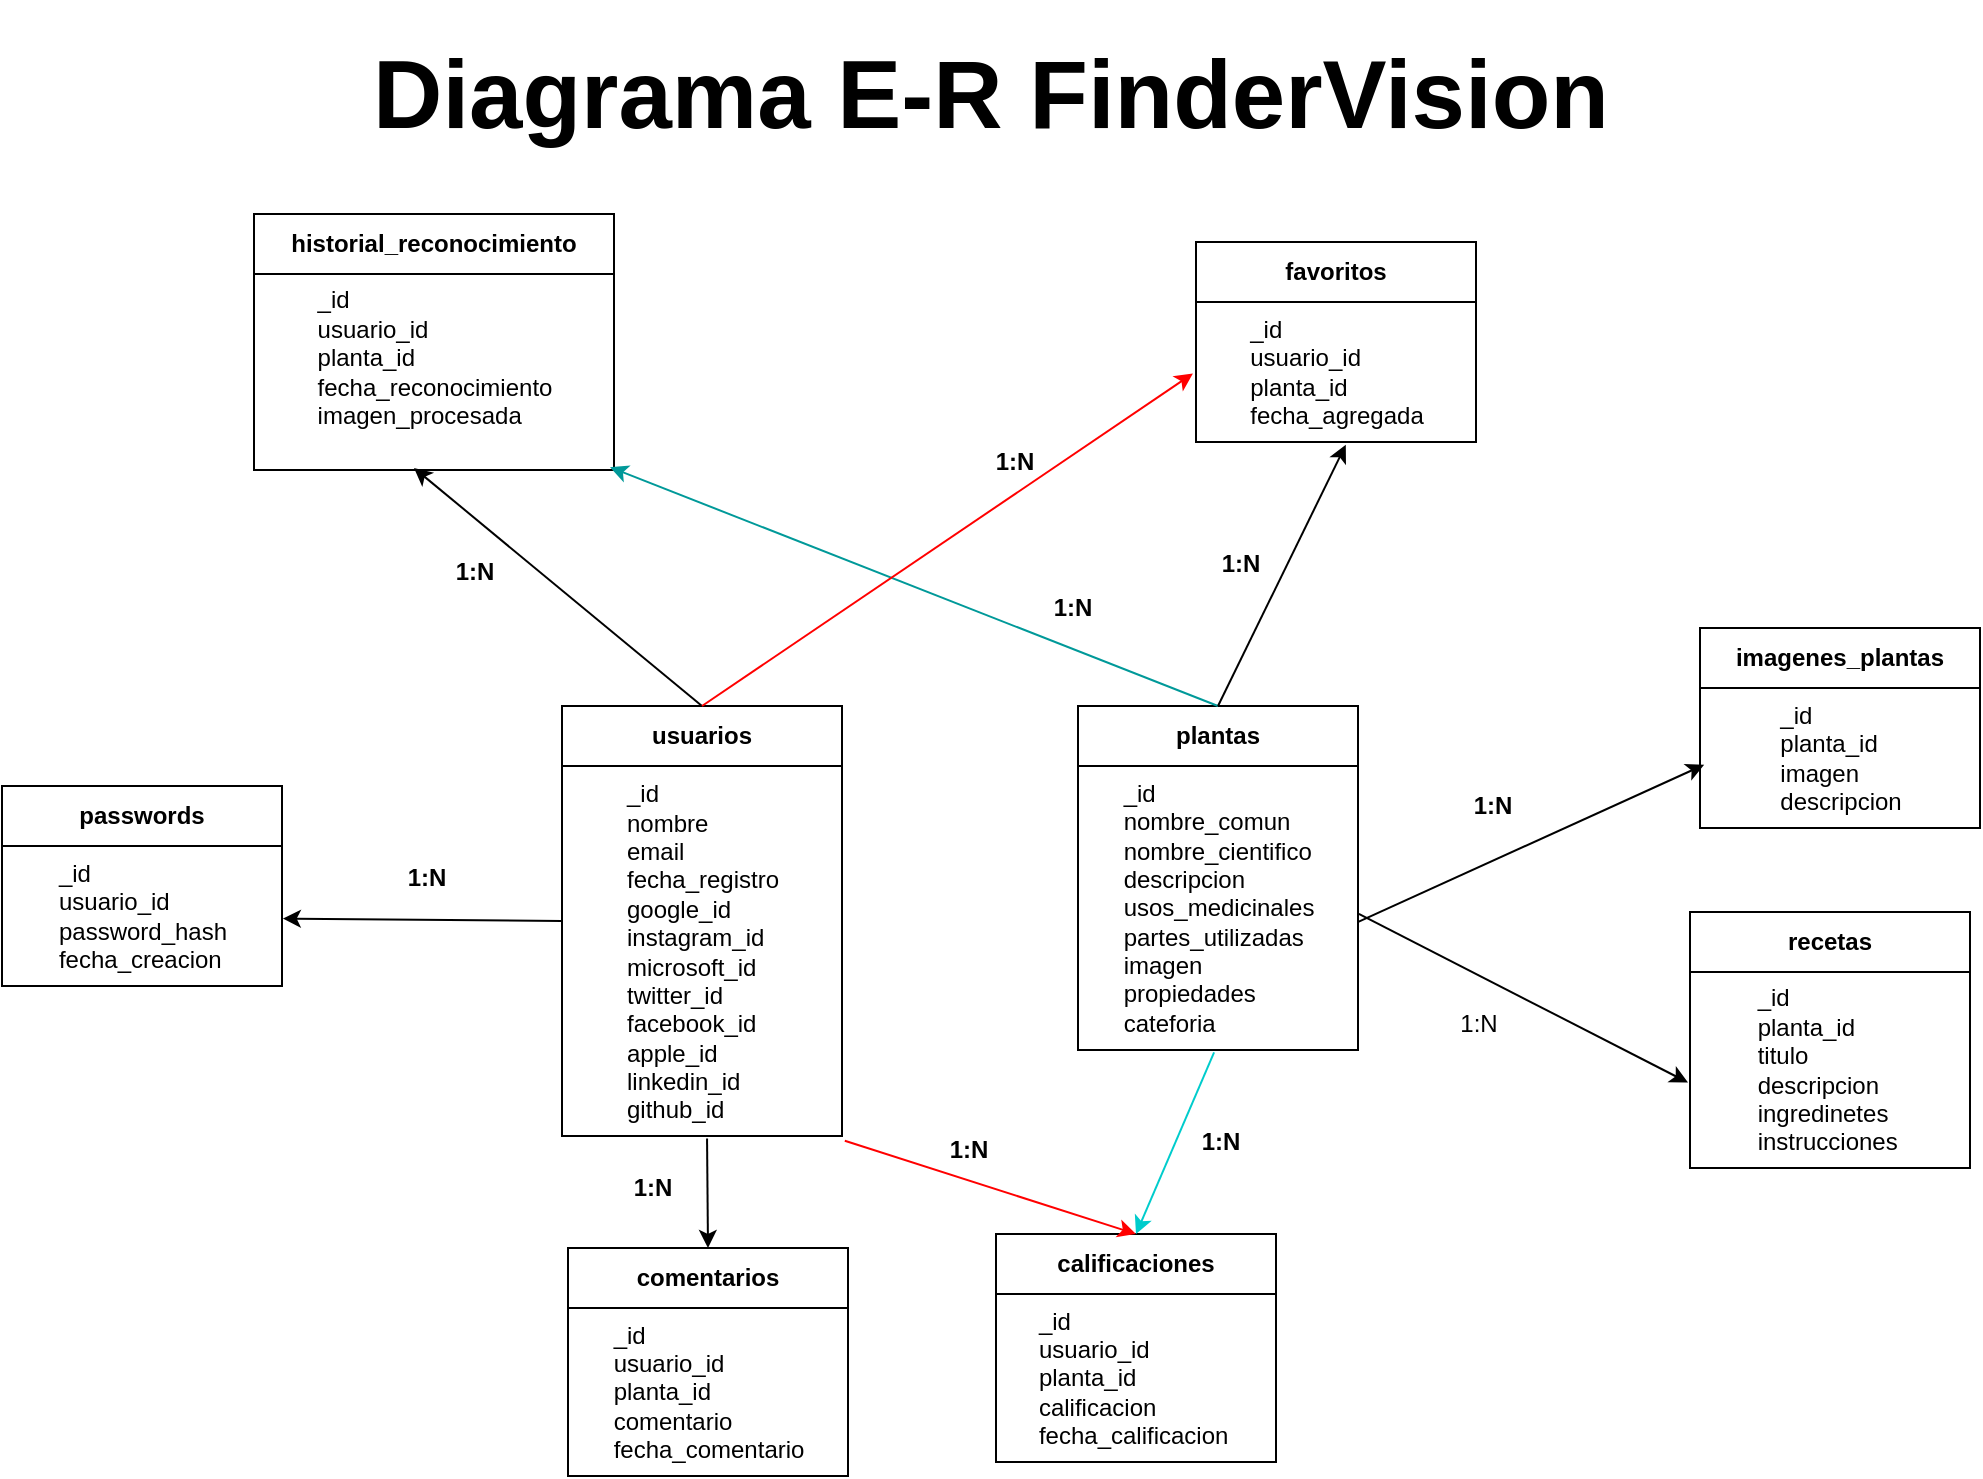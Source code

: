 <mxfile version="25.0.1">
  <diagram name="Página-1" id="AjI5vBb1zIF41vyIuVij">
    <mxGraphModel dx="2325" dy="1362" grid="0" gridSize="10" guides="1" tooltips="1" connect="1" arrows="1" fold="1" page="1" pageScale="1" pageWidth="827" pageHeight="1169" math="0" shadow="0">
      <root>
        <mxCell id="0" />
        <mxCell id="1" parent="0" />
        <mxCell id="RPCitLqgNaNCHsLFUcEl-5" value="&lt;b&gt;usuarios&lt;/b&gt;" style="swimlane;fontStyle=0;childLayout=stackLayout;horizontal=1;startSize=30;horizontalStack=0;resizeParent=1;resizeParentMax=0;resizeLast=0;collapsible=1;marginBottom=0;whiteSpace=wrap;html=1;" vertex="1" parent="1">
          <mxGeometry x="199" y="418" width="140" height="215" as="geometry" />
        </mxCell>
        <mxCell id="RPCitLqgNaNCHsLFUcEl-43" value="&lt;div style=&quot;text-align: justify;&quot;&gt;&lt;span style=&quot;background-color: initial;&quot;&gt;_id&lt;/span&gt;&lt;/div&gt;&lt;div style=&quot;text-align: justify;&quot;&gt;nombre&lt;/div&gt;&lt;div style=&quot;text-align: justify;&quot;&gt;email&lt;/div&gt;&lt;div style=&quot;text-align: justify;&quot;&gt;fecha_registro&lt;/div&gt;&lt;div style=&quot;text-align: justify;&quot;&gt;google_id&lt;/div&gt;&lt;div style=&quot;text-align: justify;&quot;&gt;instagram_id&lt;/div&gt;&lt;div style=&quot;text-align: justify;&quot;&gt;microsoft_id&lt;/div&gt;&lt;div style=&quot;text-align: justify;&quot;&gt;twitter_id&lt;/div&gt;&lt;div style=&quot;text-align: justify;&quot;&gt;facebook_id&lt;/div&gt;&lt;div style=&quot;text-align: justify;&quot;&gt;apple_id&lt;/div&gt;&lt;div style=&quot;text-align: justify;&quot;&gt;linkedin_id&lt;/div&gt;&lt;div style=&quot;text-align: justify;&quot;&gt;github_id&lt;/div&gt;" style="text;html=1;align=center;verticalAlign=middle;resizable=0;points=[];autosize=1;strokeColor=none;fillColor=none;" vertex="1" parent="RPCitLqgNaNCHsLFUcEl-5">
          <mxGeometry y="30" width="140" height="185" as="geometry" />
        </mxCell>
        <mxCell id="RPCitLqgNaNCHsLFUcEl-9" value="&lt;b&gt;plantas&lt;/b&gt;" style="swimlane;fontStyle=0;childLayout=stackLayout;horizontal=1;startSize=30;horizontalStack=0;resizeParent=1;resizeParentMax=0;resizeLast=0;collapsible=1;marginBottom=0;whiteSpace=wrap;html=1;" vertex="1" parent="1">
          <mxGeometry x="457" y="418" width="140" height="172" as="geometry" />
        </mxCell>
        <mxCell id="RPCitLqgNaNCHsLFUcEl-48" value="&lt;div style=&quot;text-align: justify;&quot;&gt;&lt;span style=&quot;background-color: initial;&quot;&gt;_id&lt;/span&gt;&lt;/div&gt;&lt;div style=&quot;text-align: justify;&quot;&gt;nombre_comun&lt;/div&gt;&lt;div style=&quot;text-align: justify;&quot;&gt;nombre_cientifico&lt;/div&gt;&lt;div style=&quot;text-align: justify;&quot;&gt;descripcion&lt;/div&gt;&lt;div style=&quot;text-align: justify;&quot;&gt;usos_medicinales&lt;/div&gt;&lt;div style=&quot;text-align: justify;&quot;&gt;partes_utilizadas&lt;/div&gt;&lt;div style=&quot;text-align: justify;&quot;&gt;imagen&lt;/div&gt;&lt;div style=&quot;text-align: justify;&quot;&gt;propiedades&lt;/div&gt;&lt;div style=&quot;text-align: justify;&quot;&gt;cateforia&lt;/div&gt;" style="text;html=1;align=center;verticalAlign=middle;resizable=0;points=[];autosize=1;strokeColor=none;fillColor=none;" vertex="1" parent="RPCitLqgNaNCHsLFUcEl-9">
          <mxGeometry y="30" width="140" height="142" as="geometry" />
        </mxCell>
        <mxCell id="RPCitLqgNaNCHsLFUcEl-15" value="&lt;b&gt;historial_reconocimiento&lt;/b&gt;" style="swimlane;fontStyle=0;childLayout=stackLayout;horizontal=1;startSize=30;horizontalStack=0;resizeParent=1;resizeParentMax=0;resizeLast=0;collapsible=1;marginBottom=0;whiteSpace=wrap;html=1;" vertex="1" parent="1">
          <mxGeometry x="45" y="172" width="180" height="128" as="geometry" />
        </mxCell>
        <mxCell id="RPCitLqgNaNCHsLFUcEl-45" value="&lt;div style=&quot;text-align: justify;&quot;&gt;&lt;span style=&quot;background-color: initial;&quot;&gt;_id&lt;/span&gt;&lt;/div&gt;&lt;div style=&quot;text-align: justify;&quot;&gt;usuario_id&lt;/div&gt;&lt;div style=&quot;text-align: justify;&quot;&gt;planta_id&lt;/div&gt;&lt;div style=&quot;text-align: justify;&quot;&gt;fecha_reconocimiento&lt;/div&gt;&lt;div style=&quot;text-align: justify;&quot;&gt;imagen_procesada&lt;/div&gt;&lt;div style=&quot;text-align: justify;&quot;&gt;&lt;br&gt;&lt;/div&gt;" style="text;html=1;align=center;verticalAlign=middle;resizable=0;points=[];autosize=1;strokeColor=none;fillColor=none;" vertex="1" parent="RPCitLqgNaNCHsLFUcEl-15">
          <mxGeometry y="30" width="180" height="98" as="geometry" />
        </mxCell>
        <mxCell id="RPCitLqgNaNCHsLFUcEl-19" value="&lt;b&gt;comentarios&lt;/b&gt;" style="swimlane;fontStyle=0;childLayout=stackLayout;horizontal=1;startSize=30;horizontalStack=0;resizeParent=1;resizeParentMax=0;resizeLast=0;collapsible=1;marginBottom=0;whiteSpace=wrap;html=1;" vertex="1" parent="1">
          <mxGeometry x="202" y="689" width="140" height="114" as="geometry" />
        </mxCell>
        <mxCell id="RPCitLqgNaNCHsLFUcEl-46" value="&lt;div style=&quot;text-align: justify;&quot;&gt;&lt;span style=&quot;background-color: initial;&quot;&gt;_id&lt;/span&gt;&lt;/div&gt;&lt;div style=&quot;text-align: justify;&quot;&gt;usuario_id&lt;/div&gt;&lt;div style=&quot;text-align: justify;&quot;&gt;planta_id&lt;/div&gt;&lt;div style=&quot;text-align: justify;&quot;&gt;comentario&lt;/div&gt;&lt;div style=&quot;text-align: justify;&quot;&gt;fecha_comentario&lt;/div&gt;" style="text;html=1;align=center;verticalAlign=middle;resizable=0;points=[];autosize=1;strokeColor=none;fillColor=none;" vertex="1" parent="RPCitLqgNaNCHsLFUcEl-19">
          <mxGeometry y="30" width="140" height="84" as="geometry" />
        </mxCell>
        <mxCell id="RPCitLqgNaNCHsLFUcEl-23" value="&lt;b&gt;calificaciones&lt;/b&gt;" style="swimlane;fontStyle=0;childLayout=stackLayout;horizontal=1;startSize=30;horizontalStack=0;resizeParent=1;resizeParentMax=0;resizeLast=0;collapsible=1;marginBottom=0;whiteSpace=wrap;html=1;" vertex="1" parent="1">
          <mxGeometry x="416" y="682" width="140" height="114" as="geometry" />
        </mxCell>
        <mxCell id="RPCitLqgNaNCHsLFUcEl-49" value="&lt;div style=&quot;text-align: justify;&quot;&gt;&lt;span style=&quot;background-color: initial;&quot;&gt;_id&lt;/span&gt;&lt;/div&gt;&lt;div style=&quot;text-align: justify;&quot;&gt;usuario_id&lt;/div&gt;&lt;div style=&quot;text-align: justify;&quot;&gt;planta_id&lt;/div&gt;&lt;div style=&quot;text-align: justify;&quot;&gt;calificacion&lt;/div&gt;&lt;div style=&quot;text-align: justify;&quot;&gt;fecha_calificacion&amp;nbsp;&lt;/div&gt;" style="text;html=1;align=center;verticalAlign=middle;resizable=0;points=[];autosize=1;strokeColor=none;fillColor=none;" vertex="1" parent="RPCitLqgNaNCHsLFUcEl-23">
          <mxGeometry y="30" width="140" height="84" as="geometry" />
        </mxCell>
        <mxCell id="RPCitLqgNaNCHsLFUcEl-27" value="&lt;b&gt;favoritos&lt;/b&gt;" style="swimlane;fontStyle=0;childLayout=stackLayout;horizontal=1;startSize=30;horizontalStack=0;resizeParent=1;resizeParentMax=0;resizeLast=0;collapsible=1;marginBottom=0;whiteSpace=wrap;html=1;" vertex="1" parent="1">
          <mxGeometry x="516" y="186" width="140" height="100" as="geometry" />
        </mxCell>
        <mxCell id="RPCitLqgNaNCHsLFUcEl-50" value="&lt;div style=&quot;text-align: justify;&quot;&gt;&lt;span style=&quot;background-color: initial;&quot;&gt;_id&lt;/span&gt;&lt;/div&gt;&lt;div style=&quot;text-align: justify;&quot;&gt;usuario_id&lt;/div&gt;&lt;div style=&quot;text-align: justify;&quot;&gt;planta_id&lt;/div&gt;&lt;div style=&quot;text-align: justify;&quot;&gt;fecha_agregada&lt;/div&gt;" style="text;html=1;align=center;verticalAlign=middle;resizable=0;points=[];autosize=1;strokeColor=none;fillColor=none;" vertex="1" parent="RPCitLqgNaNCHsLFUcEl-27">
          <mxGeometry y="30" width="140" height="70" as="geometry" />
        </mxCell>
        <mxCell id="RPCitLqgNaNCHsLFUcEl-31" value="&lt;b&gt;recetas&lt;/b&gt;" style="swimlane;fontStyle=0;childLayout=stackLayout;horizontal=1;startSize=30;horizontalStack=0;resizeParent=1;resizeParentMax=0;resizeLast=0;collapsible=1;marginBottom=0;whiteSpace=wrap;html=1;" vertex="1" parent="1">
          <mxGeometry x="763" y="521" width="140" height="128" as="geometry" />
        </mxCell>
        <mxCell id="RPCitLqgNaNCHsLFUcEl-51" value="&lt;div style=&quot;text-align: justify;&quot;&gt;&lt;span style=&quot;background-color: initial;&quot;&gt;_id&lt;/span&gt;&lt;/div&gt;&lt;div style=&quot;text-align: justify;&quot;&gt;planta_id&lt;/div&gt;&lt;div style=&quot;text-align: justify;&quot;&gt;titulo&lt;/div&gt;&lt;div style=&quot;text-align: justify;&quot;&gt;descripcion&lt;/div&gt;&lt;div style=&quot;text-align: justify;&quot;&gt;ingredinetes&lt;/div&gt;&lt;div style=&quot;text-align: justify;&quot;&gt;instrucciones&amp;nbsp;&lt;/div&gt;" style="text;html=1;align=center;verticalAlign=middle;resizable=0;points=[];autosize=1;strokeColor=none;fillColor=none;" vertex="1" parent="RPCitLqgNaNCHsLFUcEl-31">
          <mxGeometry y="30" width="140" height="98" as="geometry" />
        </mxCell>
        <mxCell id="RPCitLqgNaNCHsLFUcEl-35" value="&lt;b&gt;imagenes_plantas&lt;/b&gt;" style="swimlane;fontStyle=0;childLayout=stackLayout;horizontal=1;startSize=30;horizontalStack=0;resizeParent=1;resizeParentMax=0;resizeLast=0;collapsible=1;marginBottom=0;whiteSpace=wrap;html=1;" vertex="1" parent="1">
          <mxGeometry x="768" y="379" width="140" height="100" as="geometry" />
        </mxCell>
        <mxCell id="RPCitLqgNaNCHsLFUcEl-52" value="&lt;div style=&quot;text-align: justify;&quot;&gt;&lt;span style=&quot;background-color: initial;&quot;&gt;_id&lt;/span&gt;&lt;/div&gt;&lt;div style=&quot;text-align: justify;&quot;&gt;planta_id&lt;/div&gt;&lt;div style=&quot;text-align: justify;&quot;&gt;imagen&amp;nbsp;&lt;/div&gt;&lt;div style=&quot;text-align: justify;&quot;&gt;descripcion&lt;/div&gt;" style="text;html=1;align=center;verticalAlign=middle;resizable=0;points=[];autosize=1;strokeColor=none;fillColor=none;" vertex="1" parent="RPCitLqgNaNCHsLFUcEl-35">
          <mxGeometry y="30" width="140" height="70" as="geometry" />
        </mxCell>
        <mxCell id="RPCitLqgNaNCHsLFUcEl-39" value="&lt;b&gt;passwords&lt;/b&gt;" style="swimlane;fontStyle=0;childLayout=stackLayout;horizontal=1;startSize=30;horizontalStack=0;resizeParent=1;resizeParentMax=0;resizeLast=0;collapsible=1;marginBottom=0;whiteSpace=wrap;html=1;" vertex="1" parent="1">
          <mxGeometry x="-81" y="458" width="140" height="100" as="geometry" />
        </mxCell>
        <mxCell id="RPCitLqgNaNCHsLFUcEl-44" value="&lt;div style=&quot;text-align: justify;&quot;&gt;&lt;span style=&quot;background-color: initial;&quot;&gt;_id&lt;/span&gt;&lt;/div&gt;&lt;div style=&quot;text-align: justify;&quot;&gt;usuario_id&lt;/div&gt;&lt;div style=&quot;text-align: justify;&quot;&gt;password_hash&lt;/div&gt;&lt;div style=&quot;text-align: justify;&quot;&gt;fecha_creacion&lt;/div&gt;" style="text;html=1;align=center;verticalAlign=middle;resizable=0;points=[];autosize=1;strokeColor=none;fillColor=none;" vertex="1" parent="RPCitLqgNaNCHsLFUcEl-39">
          <mxGeometry y="30" width="140" height="70" as="geometry" />
        </mxCell>
        <mxCell id="RPCitLqgNaNCHsLFUcEl-54" value="" style="endArrow=classic;html=1;entryX=1.003;entryY=0.518;entryDx=0;entryDy=0;entryPerimeter=0;exitX=0;exitY=0.5;exitDx=0;exitDy=0;" edge="1" parent="1" source="RPCitLqgNaNCHsLFUcEl-5" target="RPCitLqgNaNCHsLFUcEl-44">
          <mxGeometry width="50" height="50" relative="1" as="geometry">
            <mxPoint x="83" y="585" as="sourcePoint" />
            <mxPoint x="133" y="535" as="targetPoint" />
          </mxGeometry>
        </mxCell>
        <mxCell id="RPCitLqgNaNCHsLFUcEl-55" value="" style="endArrow=classic;html=1;exitX=0.518;exitY=1.007;exitDx=0;exitDy=0;exitPerimeter=0;entryX=0.5;entryY=0;entryDx=0;entryDy=0;" edge="1" parent="1" source="RPCitLqgNaNCHsLFUcEl-43" target="RPCitLqgNaNCHsLFUcEl-19">
          <mxGeometry width="50" height="50" relative="1" as="geometry">
            <mxPoint x="269" y="721" as="sourcePoint" />
            <mxPoint x="319" y="671" as="targetPoint" />
          </mxGeometry>
        </mxCell>
        <mxCell id="RPCitLqgNaNCHsLFUcEl-58" value="" style="endArrow=classic;html=1;exitX=1.01;exitY=1.013;exitDx=0;exitDy=0;exitPerimeter=0;entryX=0.5;entryY=0;entryDx=0;entryDy=0;strokeColor=#FF0000;" edge="1" parent="1" source="RPCitLqgNaNCHsLFUcEl-43" target="RPCitLqgNaNCHsLFUcEl-23">
          <mxGeometry width="50" height="50" relative="1" as="geometry">
            <mxPoint x="409" y="672" as="sourcePoint" />
            <mxPoint x="459" y="622" as="targetPoint" />
          </mxGeometry>
        </mxCell>
        <mxCell id="RPCitLqgNaNCHsLFUcEl-60" value="" style="endArrow=classic;html=1;exitX=0.486;exitY=1.008;exitDx=0;exitDy=0;exitPerimeter=0;entryX=0.5;entryY=0;entryDx=0;entryDy=0;strokeColor=#00CCCC;" edge="1" parent="1" source="RPCitLqgNaNCHsLFUcEl-48" target="RPCitLqgNaNCHsLFUcEl-23">
          <mxGeometry width="50" height="50" relative="1" as="geometry">
            <mxPoint x="600" y="684" as="sourcePoint" />
            <mxPoint x="650" y="634" as="targetPoint" />
          </mxGeometry>
        </mxCell>
        <mxCell id="RPCitLqgNaNCHsLFUcEl-61" value="" style="endArrow=classic;html=1;exitX=0.999;exitY=0.55;exitDx=0;exitDy=0;exitPerimeter=0;entryX=0.015;entryY=0.548;entryDx=0;entryDy=0;entryPerimeter=0;" edge="1" parent="1" source="RPCitLqgNaNCHsLFUcEl-48" target="RPCitLqgNaNCHsLFUcEl-52">
          <mxGeometry width="50" height="50" relative="1" as="geometry">
            <mxPoint x="641" y="458" as="sourcePoint" />
            <mxPoint x="691" y="408" as="targetPoint" />
          </mxGeometry>
        </mxCell>
        <mxCell id="RPCitLqgNaNCHsLFUcEl-62" value="" style="endArrow=classic;html=1;exitX=1.003;exitY=0.521;exitDx=0;exitDy=0;exitPerimeter=0;entryX=-0.007;entryY=0.564;entryDx=0;entryDy=0;entryPerimeter=0;" edge="1" parent="1" source="RPCitLqgNaNCHsLFUcEl-48" target="RPCitLqgNaNCHsLFUcEl-51">
          <mxGeometry width="50" height="50" relative="1" as="geometry">
            <mxPoint x="680" y="754" as="sourcePoint" />
            <mxPoint x="730" y="704" as="targetPoint" />
          </mxGeometry>
        </mxCell>
        <mxCell id="RPCitLqgNaNCHsLFUcEl-63" value="" style="endArrow=classic;html=1;exitX=0.5;exitY=0;exitDx=0;exitDy=0;" edge="1" parent="1" source="RPCitLqgNaNCHsLFUcEl-5">
          <mxGeometry width="50" height="50" relative="1" as="geometry">
            <mxPoint x="220" y="411" as="sourcePoint" />
            <mxPoint x="125" y="299" as="targetPoint" />
          </mxGeometry>
        </mxCell>
        <mxCell id="RPCitLqgNaNCHsLFUcEl-64" value="" style="endArrow=classic;html=1;exitX=0.5;exitY=0;exitDx=0;exitDy=0;entryX=0.989;entryY=0.986;entryDx=0;entryDy=0;entryPerimeter=0;strokeColor=#009999;" edge="1" parent="1" source="RPCitLqgNaNCHsLFUcEl-9" target="RPCitLqgNaNCHsLFUcEl-45">
          <mxGeometry width="50" height="50" relative="1" as="geometry">
            <mxPoint x="460" y="408" as="sourcePoint" />
            <mxPoint x="510" y="358" as="targetPoint" />
          </mxGeometry>
        </mxCell>
        <mxCell id="RPCitLqgNaNCHsLFUcEl-65" value="" style="endArrow=classic;html=1;exitX=0.5;exitY=0;exitDx=0;exitDy=0;entryX=-0.011;entryY=0.511;entryDx=0;entryDy=0;entryPerimeter=0;strokeColor=#FF0000;" edge="1" parent="1" source="RPCitLqgNaNCHsLFUcEl-5" target="RPCitLqgNaNCHsLFUcEl-50">
          <mxGeometry width="50" height="50" relative="1" as="geometry">
            <mxPoint x="382" y="371" as="sourcePoint" />
            <mxPoint x="432" y="321" as="targetPoint" />
          </mxGeometry>
        </mxCell>
        <mxCell id="RPCitLqgNaNCHsLFUcEl-66" value="" style="endArrow=classic;html=1;entryX=0.535;entryY=1.019;entryDx=0;entryDy=0;entryPerimeter=0;exitX=0.5;exitY=0;exitDx=0;exitDy=0;" edge="1" parent="1" source="RPCitLqgNaNCHsLFUcEl-9" target="RPCitLqgNaNCHsLFUcEl-50">
          <mxGeometry width="50" height="50" relative="1" as="geometry">
            <mxPoint x="540" y="388" as="sourcePoint" />
            <mxPoint x="590" y="338" as="targetPoint" />
          </mxGeometry>
        </mxCell>
        <mxCell id="RPCitLqgNaNCHsLFUcEl-68" value="&lt;b&gt;1:N&lt;/b&gt;" style="text;html=1;align=center;verticalAlign=middle;resizable=0;points=[];autosize=1;strokeColor=none;fillColor=none;" vertex="1" parent="1">
          <mxGeometry x="112" y="491" width="37" height="26" as="geometry" />
        </mxCell>
        <mxCell id="RPCitLqgNaNCHsLFUcEl-67" value="&lt;b&gt;&lt;font style=&quot;font-size: 48px;&quot;&gt;Diagrama E-R FinderVision&lt;/font&gt;&lt;/b&gt;" style="text;html=1;align=center;verticalAlign=middle;whiteSpace=wrap;rounded=0;" vertex="1" parent="1">
          <mxGeometry x="77" y="65" width="673" height="93" as="geometry" />
        </mxCell>
        <mxCell id="RPCitLqgNaNCHsLFUcEl-69" value="&lt;b&gt;1:N&lt;/b&gt;" style="text;html=1;align=center;verticalAlign=middle;resizable=0;points=[];autosize=1;strokeColor=none;fillColor=none;" vertex="1" parent="1">
          <mxGeometry x="136" y="338" width="37" height="26" as="geometry" />
        </mxCell>
        <mxCell id="RPCitLqgNaNCHsLFUcEl-70" value="&lt;b&gt;1:N&lt;/b&gt;&lt;div&gt;&lt;br&gt;&lt;/div&gt;" style="text;html=1;align=center;verticalAlign=middle;resizable=0;points=[];autosize=1;strokeColor=none;fillColor=none;" vertex="1" parent="1">
          <mxGeometry x="225" y="645" width="37" height="41" as="geometry" />
        </mxCell>
        <mxCell id="RPCitLqgNaNCHsLFUcEl-71" value="&lt;b&gt;1:N&lt;/b&gt;" style="text;html=1;align=center;verticalAlign=middle;resizable=0;points=[];autosize=1;strokeColor=none;fillColor=none;" vertex="1" parent="1">
          <mxGeometry x="645" y="455" width="37" height="26" as="geometry" />
        </mxCell>
        <mxCell id="RPCitLqgNaNCHsLFUcEl-72" value="1:N" style="text;html=1;align=center;verticalAlign=middle;resizable=0;points=[];autosize=1;strokeColor=none;fillColor=none;" vertex="1" parent="1">
          <mxGeometry x="638" y="564" width="37" height="26" as="geometry" />
        </mxCell>
        <mxCell id="RPCitLqgNaNCHsLFUcEl-73" value="&lt;b&gt;1:N&lt;/b&gt;" style="text;html=1;align=center;verticalAlign=middle;resizable=0;points=[];autosize=1;strokeColor=none;fillColor=none;" vertex="1" parent="1">
          <mxGeometry x="383" y="627" width="37" height="26" as="geometry" />
        </mxCell>
        <mxCell id="RPCitLqgNaNCHsLFUcEl-74" value="&lt;b&gt;1:N&lt;/b&gt;" style="text;html=1;align=center;verticalAlign=middle;resizable=0;points=[];autosize=1;strokeColor=none;fillColor=none;" vertex="1" parent="1">
          <mxGeometry x="509" y="623" width="37" height="26" as="geometry" />
        </mxCell>
        <mxCell id="RPCitLqgNaNCHsLFUcEl-75" value="&lt;b&gt;1:N&lt;/b&gt;" style="text;html=1;align=center;verticalAlign=middle;resizable=0;points=[];autosize=1;strokeColor=none;fillColor=none;" vertex="1" parent="1">
          <mxGeometry x="519" y="334" width="37" height="26" as="geometry" />
        </mxCell>
        <mxCell id="RPCitLqgNaNCHsLFUcEl-76" value="&lt;b&gt;1:N&lt;/b&gt;" style="text;html=1;align=center;verticalAlign=middle;resizable=0;points=[];autosize=1;strokeColor=none;fillColor=none;" vertex="1" parent="1">
          <mxGeometry x="435" y="356" width="37" height="26" as="geometry" />
        </mxCell>
        <mxCell id="RPCitLqgNaNCHsLFUcEl-77" value="&lt;b&gt;1:N&lt;/b&gt;" style="text;html=1;align=center;verticalAlign=middle;resizable=0;points=[];autosize=1;strokeColor=none;fillColor=none;" vertex="1" parent="1">
          <mxGeometry x="406" y="283" width="37" height="26" as="geometry" />
        </mxCell>
      </root>
    </mxGraphModel>
  </diagram>
</mxfile>
